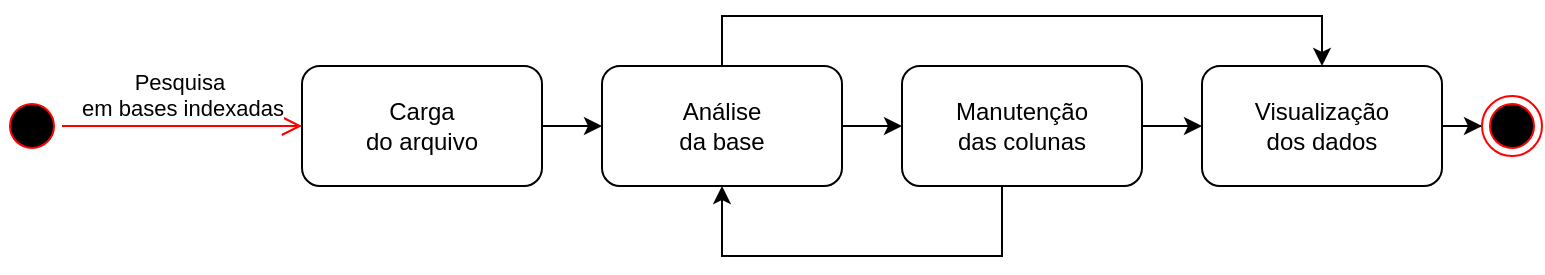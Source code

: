 <mxfile version="20.0.3" type="device"><diagram id="J21iOid5ViZ8c-JsAa4Y" name="Page-1"><mxGraphModel dx="1422" dy="737" grid="1" gridSize="10" guides="1" tooltips="1" connect="1" arrows="1" fold="1" page="1" pageScale="1" pageWidth="827" pageHeight="1169" math="0" shadow="0"><root><mxCell id="0"/><mxCell id="1" parent="0"/><mxCell id="MPOy9MgQBgLwHL-kSvsv-14" value="" style="edgeStyle=orthogonalEdgeStyle;rounded=0;orthogonalLoop=1;jettySize=auto;html=1;" edge="1" parent="1" source="MPOy9MgQBgLwHL-kSvsv-9" target="MPOy9MgQBgLwHL-kSvsv-10"><mxGeometry relative="1" as="geometry"/></mxCell><mxCell id="MPOy9MgQBgLwHL-kSvsv-9" value="Carga &lt;br&gt;do arquivo" style="rounded=1;whiteSpace=wrap;html=1;" vertex="1" parent="1"><mxGeometry x="170" y="185" width="120" height="60" as="geometry"/></mxCell><mxCell id="MPOy9MgQBgLwHL-kSvsv-17" value="" style="edgeStyle=orthogonalEdgeStyle;rounded=0;orthogonalLoop=1;jettySize=auto;html=1;entryX=0;entryY=0.5;entryDx=0;entryDy=0;" edge="1" parent="1" source="MPOy9MgQBgLwHL-kSvsv-10" target="MPOy9MgQBgLwHL-kSvsv-25"><mxGeometry relative="1" as="geometry"/></mxCell><mxCell id="MPOy9MgQBgLwHL-kSvsv-28" style="edgeStyle=orthogonalEdgeStyle;rounded=0;orthogonalLoop=1;jettySize=auto;html=1;" edge="1" parent="1" source="MPOy9MgQBgLwHL-kSvsv-10" target="MPOy9MgQBgLwHL-kSvsv-11"><mxGeometry relative="1" as="geometry"><Array as="points"><mxPoint x="380" y="160"/><mxPoint x="680" y="160"/></Array></mxGeometry></mxCell><mxCell id="MPOy9MgQBgLwHL-kSvsv-10" value="Análise &lt;br&gt;da base" style="rounded=1;whiteSpace=wrap;html=1;" vertex="1" parent="1"><mxGeometry x="320" y="185" width="120" height="60" as="geometry"/></mxCell><mxCell id="MPOy9MgQBgLwHL-kSvsv-19" style="edgeStyle=orthogonalEdgeStyle;rounded=0;orthogonalLoop=1;jettySize=auto;html=1;entryX=0;entryY=0.5;entryDx=0;entryDy=0;" edge="1" parent="1" source="MPOy9MgQBgLwHL-kSvsv-11" target="MPOy9MgQBgLwHL-kSvsv-18"><mxGeometry relative="1" as="geometry"/></mxCell><mxCell id="MPOy9MgQBgLwHL-kSvsv-11" value="Visualização &lt;br&gt;dos dados" style="rounded=1;whiteSpace=wrap;html=1;" vertex="1" parent="1"><mxGeometry x="620" y="185" width="120" height="60" as="geometry"/></mxCell><mxCell id="MPOy9MgQBgLwHL-kSvsv-12" value="" style="ellipse;html=1;shape=startState;fillColor=#000000;strokeColor=#ff0000;" vertex="1" parent="1"><mxGeometry x="20" y="200" width="30" height="30" as="geometry"/></mxCell><mxCell id="MPOy9MgQBgLwHL-kSvsv-13" value="Pesquisa&amp;nbsp;&lt;br&gt;em bases indexadas" style="edgeStyle=orthogonalEdgeStyle;html=1;verticalAlign=bottom;endArrow=open;endSize=8;strokeColor=#ff0000;rounded=0;entryX=0;entryY=0.5;entryDx=0;entryDy=0;" edge="1" source="MPOy9MgQBgLwHL-kSvsv-12" parent="1" target="MPOy9MgQBgLwHL-kSvsv-9"><mxGeometry relative="1" as="geometry"><mxPoint x="70" y="215" as="targetPoint"/></mxGeometry></mxCell><mxCell id="MPOy9MgQBgLwHL-kSvsv-18" value="" style="ellipse;html=1;shape=endState;fillColor=#000000;strokeColor=#ff0000;" vertex="1" parent="1"><mxGeometry x="760" y="200" width="30" height="30" as="geometry"/></mxCell><mxCell id="MPOy9MgQBgLwHL-kSvsv-26" value="" style="edgeStyle=orthogonalEdgeStyle;rounded=0;orthogonalLoop=1;jettySize=auto;html=1;" edge="1" parent="1" source="MPOy9MgQBgLwHL-kSvsv-25" target="MPOy9MgQBgLwHL-kSvsv-11"><mxGeometry relative="1" as="geometry"/></mxCell><mxCell id="MPOy9MgQBgLwHL-kSvsv-27" style="edgeStyle=orthogonalEdgeStyle;rounded=0;orthogonalLoop=1;jettySize=auto;html=1;entryX=0.5;entryY=1;entryDx=0;entryDy=0;" edge="1" parent="1" source="MPOy9MgQBgLwHL-kSvsv-25" target="MPOy9MgQBgLwHL-kSvsv-10"><mxGeometry relative="1" as="geometry"><Array as="points"><mxPoint x="520" y="280"/><mxPoint x="380" y="280"/></Array></mxGeometry></mxCell><mxCell id="MPOy9MgQBgLwHL-kSvsv-25" value="Manutenção &lt;br&gt;das colunas" style="rounded=1;whiteSpace=wrap;html=1;" vertex="1" parent="1"><mxGeometry x="470" y="185" width="120" height="60" as="geometry"/></mxCell></root></mxGraphModel></diagram></mxfile>